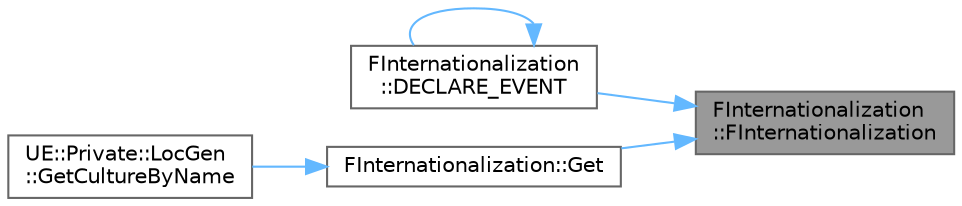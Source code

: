 digraph "FInternationalization::FInternationalization"
{
 // INTERACTIVE_SVG=YES
 // LATEX_PDF_SIZE
  bgcolor="transparent";
  edge [fontname=Helvetica,fontsize=10,labelfontname=Helvetica,labelfontsize=10];
  node [fontname=Helvetica,fontsize=10,shape=box,height=0.2,width=0.4];
  rankdir="RL";
  Node1 [id="Node000001",label="FInternationalization\l::FInternationalization",height=0.2,width=0.4,color="gray40", fillcolor="grey60", style="filled", fontcolor="black",tooltip=" "];
  Node1 -> Node2 [id="edge1_Node000001_Node000002",dir="back",color="steelblue1",style="solid",tooltip=" "];
  Node2 [id="Node000002",label="FInternationalization\l::DECLARE_EVENT",height=0.2,width=0.4,color="grey40", fillcolor="white", style="filled",URL="$da/d75/classFInternationalization.html#a36b2dfe08b89d418cbf2fe130c2bc77b",tooltip="Broadcasts whenever the current culture changes."];
  Node2 -> Node2 [id="edge2_Node000002_Node000002",dir="back",color="steelblue1",style="solid",tooltip=" "];
  Node1 -> Node3 [id="edge3_Node000001_Node000003",dir="back",color="steelblue1",style="solid",tooltip=" "];
  Node3 [id="Node000003",label="FInternationalization::Get",height=0.2,width=0.4,color="grey40", fillcolor="white", style="filled",URL="$da/d75/classFInternationalization.html#a0d7eee9a3d22f30eb52beeac1569304c",tooltip=" "];
  Node3 -> Node4 [id="edge4_Node000003_Node000004",dir="back",color="steelblue1",style="solid",tooltip=" "];
  Node4 [id="Node000004",label="UE::Private::LocGen\l::GetCultureByName",height=0.2,width=0.4,color="grey40", fillcolor="white", style="filled",URL="$dc/d46/namespaceUE_1_1Private_1_1LocGen.html#a23b339880aa574114b575f246d78732f",tooltip=" "];
}
